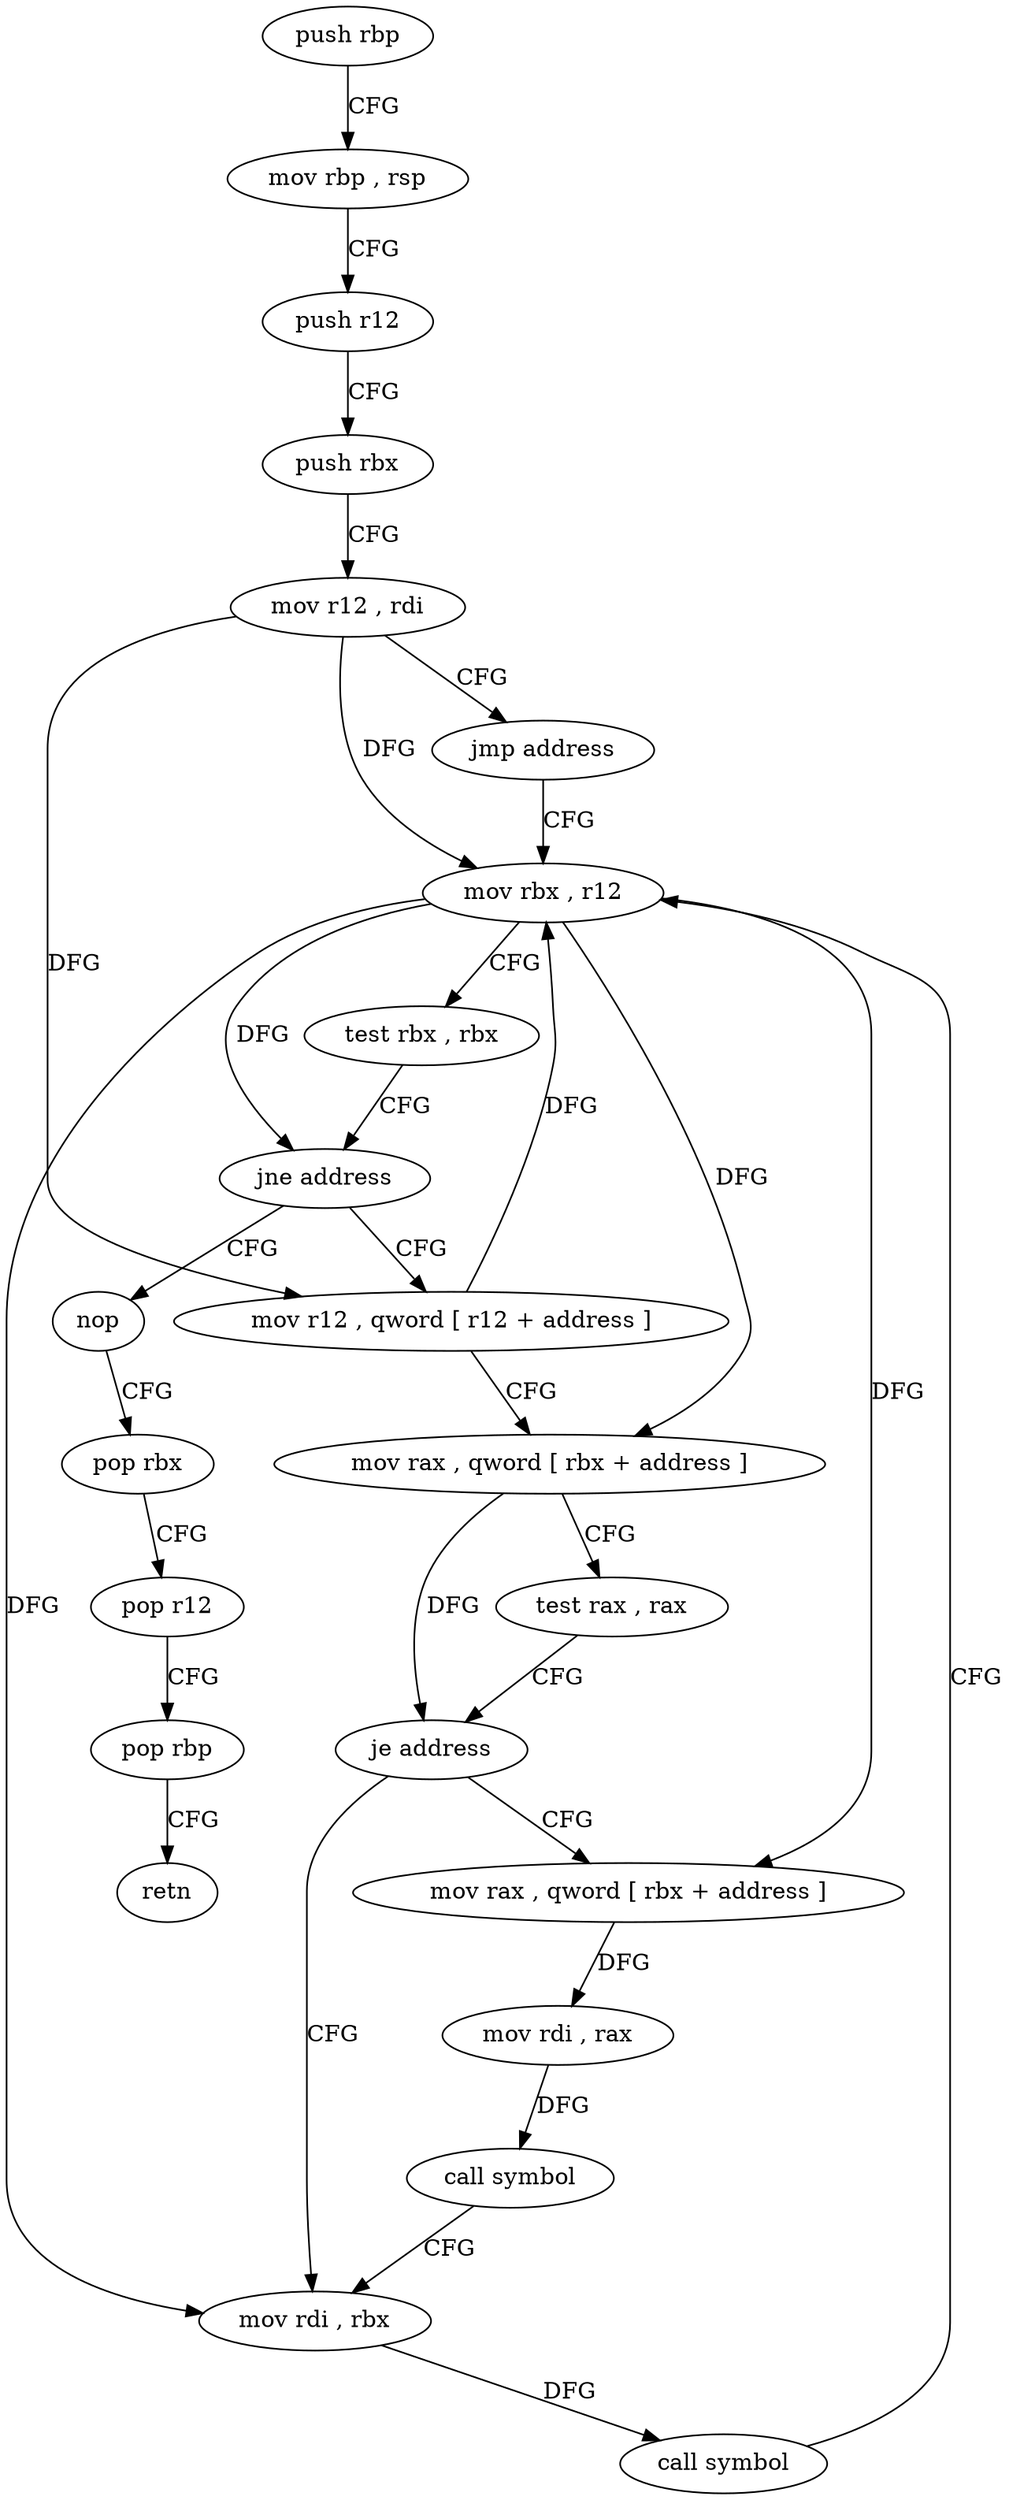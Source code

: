 digraph "func" {
"4302217" [label = "push rbp" ]
"4302218" [label = "mov rbp , rsp" ]
"4302221" [label = "push r12" ]
"4302223" [label = "push rbx" ]
"4302224" [label = "mov r12 , rdi" ]
"4302227" [label = "jmp address" ]
"4302263" [label = "mov rbx , r12" ]
"4302266" [label = "test rbx , rbx" ]
"4302269" [label = "jne address" ]
"4302229" [label = "mov r12 , qword [ r12 + address ]" ]
"4302271" [label = "nop" ]
"4302234" [label = "mov rax , qword [ rbx + address ]" ]
"4302238" [label = "test rax , rax" ]
"4302241" [label = "je address" ]
"4302255" [label = "mov rdi , rbx" ]
"4302243" [label = "mov rax , qword [ rbx + address ]" ]
"4302272" [label = "pop rbx" ]
"4302273" [label = "pop r12" ]
"4302275" [label = "pop rbp" ]
"4302276" [label = "retn" ]
"4302258" [label = "call symbol" ]
"4302247" [label = "mov rdi , rax" ]
"4302250" [label = "call symbol" ]
"4302217" -> "4302218" [ label = "CFG" ]
"4302218" -> "4302221" [ label = "CFG" ]
"4302221" -> "4302223" [ label = "CFG" ]
"4302223" -> "4302224" [ label = "CFG" ]
"4302224" -> "4302227" [ label = "CFG" ]
"4302224" -> "4302263" [ label = "DFG" ]
"4302224" -> "4302229" [ label = "DFG" ]
"4302227" -> "4302263" [ label = "CFG" ]
"4302263" -> "4302266" [ label = "CFG" ]
"4302263" -> "4302269" [ label = "DFG" ]
"4302263" -> "4302234" [ label = "DFG" ]
"4302263" -> "4302255" [ label = "DFG" ]
"4302263" -> "4302243" [ label = "DFG" ]
"4302266" -> "4302269" [ label = "CFG" ]
"4302269" -> "4302229" [ label = "CFG" ]
"4302269" -> "4302271" [ label = "CFG" ]
"4302229" -> "4302234" [ label = "CFG" ]
"4302229" -> "4302263" [ label = "DFG" ]
"4302271" -> "4302272" [ label = "CFG" ]
"4302234" -> "4302238" [ label = "CFG" ]
"4302234" -> "4302241" [ label = "DFG" ]
"4302238" -> "4302241" [ label = "CFG" ]
"4302241" -> "4302255" [ label = "CFG" ]
"4302241" -> "4302243" [ label = "CFG" ]
"4302255" -> "4302258" [ label = "DFG" ]
"4302243" -> "4302247" [ label = "DFG" ]
"4302272" -> "4302273" [ label = "CFG" ]
"4302273" -> "4302275" [ label = "CFG" ]
"4302275" -> "4302276" [ label = "CFG" ]
"4302258" -> "4302263" [ label = "CFG" ]
"4302247" -> "4302250" [ label = "DFG" ]
"4302250" -> "4302255" [ label = "CFG" ]
}

